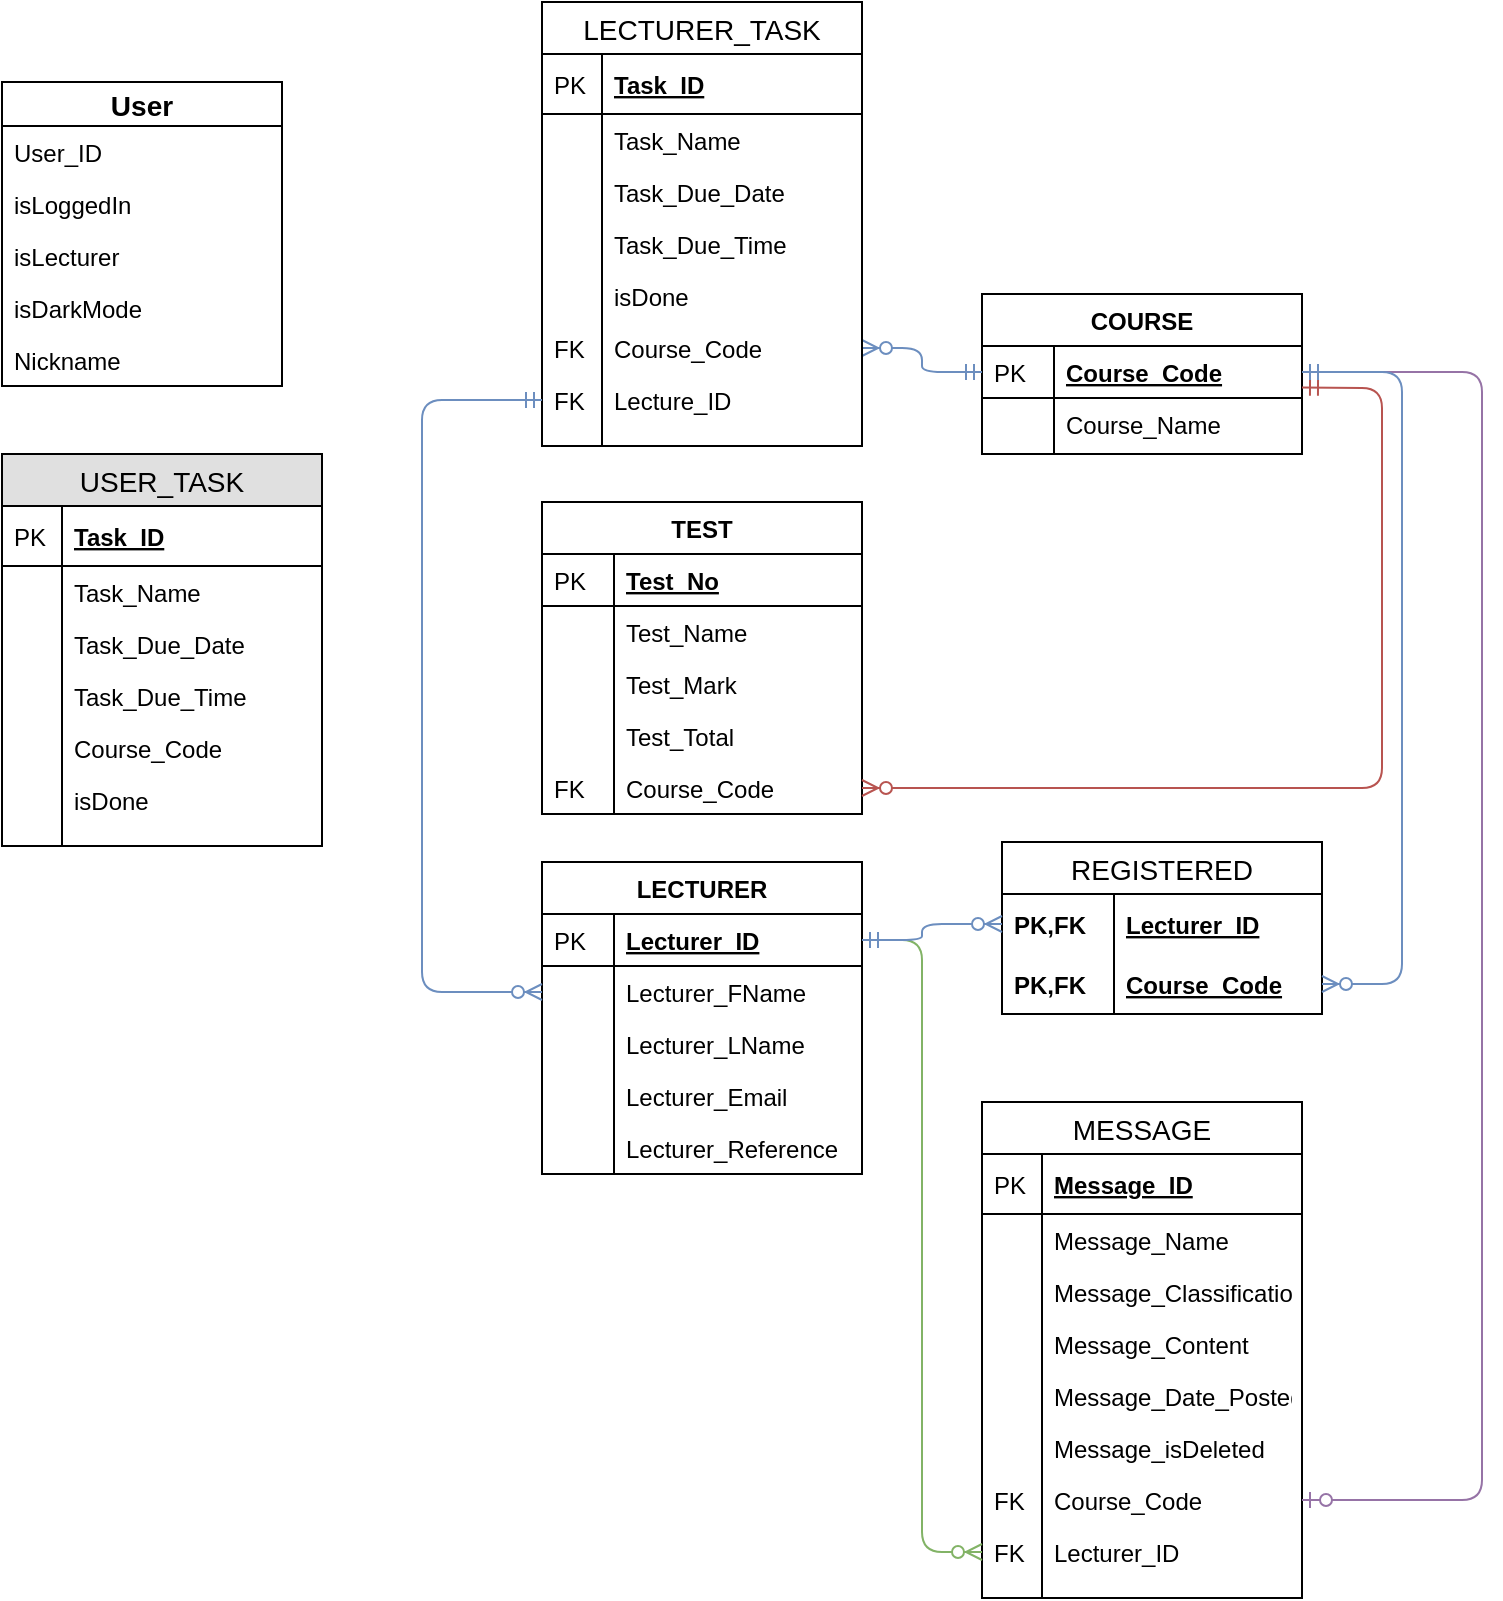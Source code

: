 <mxfile version="12.6.5" type="device"><diagram id="C5RBs43oDa-KdzZeNtuy" name="Page-1"><mxGraphModel dx="269" dy="599" grid="1" gridSize="10" guides="1" tooltips="1" connect="1" arrows="1" fold="1" page="1" pageScale="1" pageWidth="827" pageHeight="1169" math="0" shadow="0"><root><mxCell id="WIyWlLk6GJQsqaUBKTNV-0"/><mxCell id="WIyWlLk6GJQsqaUBKTNV-1" parent="WIyWlLk6GJQsqaUBKTNV-0"/><mxCell id="zkfFHV4jXpPFQw0GAbJ--51" value="LECTURER" style="swimlane;fontStyle=1;childLayout=stackLayout;horizontal=1;startSize=26;horizontalStack=0;resizeParent=1;resizeLast=0;collapsible=1;marginBottom=0;rounded=0;shadow=0;strokeWidth=1;" parent="WIyWlLk6GJQsqaUBKTNV-1" vertex="1"><mxGeometry x="310" y="480" width="160" height="156" as="geometry"><mxRectangle x="20" y="80" width="160" height="26" as="alternateBounds"/></mxGeometry></mxCell><mxCell id="zkfFHV4jXpPFQw0GAbJ--52" value="Lecturer_ID" style="shape=partialRectangle;top=0;left=0;right=0;bottom=1;align=left;verticalAlign=top;fillColor=none;spacingLeft=40;spacingRight=4;overflow=hidden;rotatable=0;points=[[0,0.5],[1,0.5]];portConstraint=eastwest;dropTarget=0;rounded=0;shadow=0;strokeWidth=1;fontStyle=5" parent="zkfFHV4jXpPFQw0GAbJ--51" vertex="1"><mxGeometry y="26" width="160" height="26" as="geometry"/></mxCell><mxCell id="zkfFHV4jXpPFQw0GAbJ--53" value="PK" style="shape=partialRectangle;top=0;left=0;bottom=0;fillColor=none;align=left;verticalAlign=top;spacingLeft=4;spacingRight=4;overflow=hidden;rotatable=0;points=[];portConstraint=eastwest;part=1;" parent="zkfFHV4jXpPFQw0GAbJ--52" vertex="1" connectable="0"><mxGeometry width="36" height="26" as="geometry"/></mxCell><mxCell id="zkfFHV4jXpPFQw0GAbJ--54" value="Lecturer_FName" style="shape=partialRectangle;top=0;left=0;right=0;bottom=0;align=left;verticalAlign=top;fillColor=none;spacingLeft=40;spacingRight=4;overflow=hidden;rotatable=0;points=[[0,0.5],[1,0.5]];portConstraint=eastwest;dropTarget=0;rounded=0;shadow=0;strokeWidth=1;" parent="zkfFHV4jXpPFQw0GAbJ--51" vertex="1"><mxGeometry y="52" width="160" height="26" as="geometry"/></mxCell><mxCell id="zkfFHV4jXpPFQw0GAbJ--55" value="" style="shape=partialRectangle;top=0;left=0;bottom=0;fillColor=none;align=left;verticalAlign=top;spacingLeft=4;spacingRight=4;overflow=hidden;rotatable=0;points=[];portConstraint=eastwest;part=1;" parent="zkfFHV4jXpPFQw0GAbJ--54" vertex="1" connectable="0"><mxGeometry width="36" height="26" as="geometry"/></mxCell><mxCell id="d9kfRZbeQBIDSx__xGoF-16" value="Lecturer_LName" style="shape=partialRectangle;top=0;left=0;right=0;bottom=0;align=left;verticalAlign=top;fillColor=none;spacingLeft=40;spacingRight=4;overflow=hidden;rotatable=0;points=[[0,0.5],[1,0.5]];portConstraint=eastwest;dropTarget=0;rounded=0;shadow=0;strokeWidth=1;" parent="zkfFHV4jXpPFQw0GAbJ--51" vertex="1"><mxGeometry y="78" width="160" height="26" as="geometry"/></mxCell><mxCell id="d9kfRZbeQBIDSx__xGoF-17" value="" style="shape=partialRectangle;top=0;left=0;bottom=0;fillColor=none;align=left;verticalAlign=top;spacingLeft=4;spacingRight=4;overflow=hidden;rotatable=0;points=[];portConstraint=eastwest;part=1;" parent="d9kfRZbeQBIDSx__xGoF-16" vertex="1" connectable="0"><mxGeometry width="36" height="26" as="geometry"/></mxCell><mxCell id="d9kfRZbeQBIDSx__xGoF-18" value="Lecturer_Email" style="shape=partialRectangle;top=0;left=0;right=0;bottom=0;align=left;verticalAlign=top;fillColor=none;spacingLeft=40;spacingRight=4;overflow=hidden;rotatable=0;points=[[0,0.5],[1,0.5]];portConstraint=eastwest;dropTarget=0;rounded=0;shadow=0;strokeWidth=1;" parent="zkfFHV4jXpPFQw0GAbJ--51" vertex="1"><mxGeometry y="104" width="160" height="26" as="geometry"/></mxCell><mxCell id="d9kfRZbeQBIDSx__xGoF-19" value="" style="shape=partialRectangle;top=0;left=0;bottom=0;fillColor=none;align=left;verticalAlign=top;spacingLeft=4;spacingRight=4;overflow=hidden;rotatable=0;points=[];portConstraint=eastwest;part=1;" parent="d9kfRZbeQBIDSx__xGoF-18" vertex="1" connectable="0"><mxGeometry width="36" height="26" as="geometry"/></mxCell><mxCell id="RBFCxRiM8_pdnVqAKKjM-17" value="Lecturer_Reference" style="shape=partialRectangle;top=0;left=0;right=0;bottom=0;align=left;verticalAlign=top;fillColor=none;spacingLeft=40;spacingRight=4;overflow=hidden;rotatable=0;points=[[0,0.5],[1,0.5]];portConstraint=eastwest;dropTarget=0;rounded=0;shadow=0;strokeWidth=1;" parent="zkfFHV4jXpPFQw0GAbJ--51" vertex="1"><mxGeometry y="130" width="160" height="26" as="geometry"/></mxCell><mxCell id="RBFCxRiM8_pdnVqAKKjM-18" value="" style="shape=partialRectangle;top=0;left=0;bottom=0;fillColor=none;align=left;verticalAlign=top;spacingLeft=4;spacingRight=4;overflow=hidden;rotatable=0;points=[];portConstraint=eastwest;part=1;" parent="RBFCxRiM8_pdnVqAKKjM-17" vertex="1" connectable="0"><mxGeometry width="36" height="26" as="geometry"/></mxCell><mxCell id="zkfFHV4jXpPFQw0GAbJ--64" value="TEST" style="swimlane;fontStyle=1;childLayout=stackLayout;horizontal=1;startSize=26;horizontalStack=0;resizeParent=1;resizeLast=0;collapsible=1;marginBottom=0;rounded=0;shadow=0;strokeWidth=1;" parent="WIyWlLk6GJQsqaUBKTNV-1" vertex="1"><mxGeometry x="310" y="300" width="160" height="156" as="geometry"><mxRectangle x="260" y="270" width="160" height="26" as="alternateBounds"/></mxGeometry></mxCell><mxCell id="zkfFHV4jXpPFQw0GAbJ--65" value="Test_No" style="shape=partialRectangle;top=0;left=0;right=0;bottom=1;align=left;verticalAlign=top;fillColor=none;spacingLeft=40;spacingRight=4;overflow=hidden;rotatable=0;points=[[0,0.5],[1,0.5]];portConstraint=eastwest;dropTarget=0;rounded=0;shadow=0;strokeWidth=1;fontStyle=5" parent="zkfFHV4jXpPFQw0GAbJ--64" vertex="1"><mxGeometry y="26" width="160" height="26" as="geometry"/></mxCell><mxCell id="zkfFHV4jXpPFQw0GAbJ--66" value="PK" style="shape=partialRectangle;top=0;left=0;bottom=0;fillColor=none;align=left;verticalAlign=top;spacingLeft=4;spacingRight=4;overflow=hidden;rotatable=0;points=[];portConstraint=eastwest;part=1;" parent="zkfFHV4jXpPFQw0GAbJ--65" vertex="1" connectable="0"><mxGeometry width="36" height="26" as="geometry"/></mxCell><mxCell id="zkfFHV4jXpPFQw0GAbJ--67" value="Test_Name" style="shape=partialRectangle;top=0;left=0;right=0;bottom=0;align=left;verticalAlign=top;fillColor=none;spacingLeft=40;spacingRight=4;overflow=hidden;rotatable=0;points=[[0,0.5],[1,0.5]];portConstraint=eastwest;dropTarget=0;rounded=0;shadow=0;strokeWidth=1;" parent="zkfFHV4jXpPFQw0GAbJ--64" vertex="1"><mxGeometry y="52" width="160" height="26" as="geometry"/></mxCell><mxCell id="zkfFHV4jXpPFQw0GAbJ--68" value="" style="shape=partialRectangle;top=0;left=0;bottom=0;fillColor=none;align=left;verticalAlign=top;spacingLeft=4;spacingRight=4;overflow=hidden;rotatable=0;points=[];portConstraint=eastwest;part=1;" parent="zkfFHV4jXpPFQw0GAbJ--67" vertex="1" connectable="0"><mxGeometry width="36" height="26" as="geometry"/></mxCell><mxCell id="d9kfRZbeQBIDSx__xGoF-4" value="Test_Mark" style="shape=partialRectangle;top=0;left=0;right=0;bottom=0;align=left;verticalAlign=top;fillColor=none;spacingLeft=40;spacingRight=4;overflow=hidden;rotatable=0;points=[[0,0.5],[1,0.5]];portConstraint=eastwest;dropTarget=0;rounded=0;shadow=0;strokeWidth=1;" parent="zkfFHV4jXpPFQw0GAbJ--64" vertex="1"><mxGeometry y="78" width="160" height="26" as="geometry"/></mxCell><mxCell id="d9kfRZbeQBIDSx__xGoF-5" value="" style="shape=partialRectangle;top=0;left=0;bottom=0;fillColor=none;align=left;verticalAlign=top;spacingLeft=4;spacingRight=4;overflow=hidden;rotatable=0;points=[];portConstraint=eastwest;part=1;" parent="d9kfRZbeQBIDSx__xGoF-4" vertex="1" connectable="0"><mxGeometry width="36" height="26" as="geometry"/></mxCell><mxCell id="d9kfRZbeQBIDSx__xGoF-12" value="Test_Total" style="shape=partialRectangle;top=0;left=0;right=0;bottom=0;align=left;verticalAlign=top;fillColor=none;spacingLeft=40;spacingRight=4;overflow=hidden;rotatable=0;points=[[0,0.5],[1,0.5]];portConstraint=eastwest;dropTarget=0;rounded=0;shadow=0;strokeWidth=1;" parent="zkfFHV4jXpPFQw0GAbJ--64" vertex="1"><mxGeometry y="104" width="160" height="26" as="geometry"/></mxCell><mxCell id="d9kfRZbeQBIDSx__xGoF-13" value="" style="shape=partialRectangle;top=0;left=0;bottom=0;fillColor=none;align=left;verticalAlign=top;spacingLeft=4;spacingRight=4;overflow=hidden;rotatable=0;points=[];portConstraint=eastwest;part=1;" parent="d9kfRZbeQBIDSx__xGoF-12" vertex="1" connectable="0"><mxGeometry width="36" height="26" as="geometry"/></mxCell><mxCell id="d9kfRZbeQBIDSx__xGoF-14" value="Course_Code" style="shape=partialRectangle;top=0;left=0;right=0;bottom=0;align=left;verticalAlign=top;fillColor=none;spacingLeft=40;spacingRight=4;overflow=hidden;rotatable=0;points=[[0,0.5],[1,0.5]];portConstraint=eastwest;dropTarget=0;rounded=0;shadow=0;strokeWidth=1;" parent="zkfFHV4jXpPFQw0GAbJ--64" vertex="1"><mxGeometry y="130" width="160" height="26" as="geometry"/></mxCell><mxCell id="d9kfRZbeQBIDSx__xGoF-15" value="FK" style="shape=partialRectangle;top=0;left=0;bottom=0;fillColor=none;align=left;verticalAlign=top;spacingLeft=4;spacingRight=4;overflow=hidden;rotatable=0;points=[];portConstraint=eastwest;part=1;" parent="d9kfRZbeQBIDSx__xGoF-14" vertex="1" connectable="0"><mxGeometry width="36" height="26" as="geometry"/></mxCell><mxCell id="d9kfRZbeQBIDSx__xGoF-20" value="COURSE" style="swimlane;fontStyle=1;childLayout=stackLayout;horizontal=1;startSize=26;horizontalStack=0;resizeParent=1;resizeLast=0;collapsible=1;marginBottom=0;rounded=0;shadow=0;strokeWidth=1;" parent="WIyWlLk6GJQsqaUBKTNV-1" vertex="1"><mxGeometry x="530" y="196" width="160" height="80" as="geometry"><mxRectangle x="20" y="80" width="160" height="26" as="alternateBounds"/></mxGeometry></mxCell><mxCell id="d9kfRZbeQBIDSx__xGoF-21" value="Course_Code" style="shape=partialRectangle;top=0;left=0;right=0;bottom=1;align=left;verticalAlign=top;fillColor=none;spacingLeft=40;spacingRight=4;overflow=hidden;rotatable=0;points=[[0,0.5],[1,0.5]];portConstraint=eastwest;dropTarget=0;rounded=0;shadow=0;strokeWidth=1;fontStyle=5" parent="d9kfRZbeQBIDSx__xGoF-20" vertex="1"><mxGeometry y="26" width="160" height="26" as="geometry"/></mxCell><mxCell id="d9kfRZbeQBIDSx__xGoF-22" value="PK" style="shape=partialRectangle;top=0;left=0;bottom=0;fillColor=none;align=left;verticalAlign=top;spacingLeft=4;spacingRight=4;overflow=hidden;rotatable=0;points=[];portConstraint=eastwest;part=1;" parent="d9kfRZbeQBIDSx__xGoF-21" vertex="1" connectable="0"><mxGeometry width="36" height="26" as="geometry"/></mxCell><mxCell id="d9kfRZbeQBIDSx__xGoF-23" value="Course_Name" style="shape=partialRectangle;top=0;left=0;right=0;bottom=0;align=left;verticalAlign=top;fillColor=none;spacingLeft=40;spacingRight=4;overflow=hidden;rotatable=0;points=[[0,0.5],[1,0.5]];portConstraint=eastwest;dropTarget=0;rounded=0;shadow=0;strokeWidth=1;" parent="d9kfRZbeQBIDSx__xGoF-20" vertex="1"><mxGeometry y="52" width="160" height="26" as="geometry"/></mxCell><mxCell id="d9kfRZbeQBIDSx__xGoF-24" value="" style="shape=partialRectangle;top=0;left=0;bottom=0;fillColor=none;align=left;verticalAlign=top;spacingLeft=4;spacingRight=4;overflow=hidden;rotatable=0;points=[];portConstraint=eastwest;part=1;" parent="d9kfRZbeQBIDSx__xGoF-23" vertex="1" connectable="0"><mxGeometry width="36" height="26" as="geometry"/></mxCell><mxCell id="d9kfRZbeQBIDSx__xGoF-29" value="" style="shape=partialRectangle;top=0;left=0;right=0;bottom=0;align=left;verticalAlign=top;fillColor=none;spacingLeft=40;spacingRight=4;overflow=hidden;rotatable=0;points=[[0,0.5],[1,0.5]];portConstraint=eastwest;dropTarget=0;rounded=0;shadow=0;strokeWidth=1;" parent="d9kfRZbeQBIDSx__xGoF-20" vertex="1"><mxGeometry y="78" width="160" height="2" as="geometry"/></mxCell><mxCell id="d9kfRZbeQBIDSx__xGoF-30" value="" style="shape=partialRectangle;top=0;left=0;bottom=0;fillColor=none;align=left;verticalAlign=top;spacingLeft=4;spacingRight=4;overflow=hidden;rotatable=0;points=[];portConstraint=eastwest;part=1;" parent="d9kfRZbeQBIDSx__xGoF-29" vertex="1" connectable="0"><mxGeometry width="36" height="2" as="geometry"/></mxCell><mxCell id="d9kfRZbeQBIDSx__xGoF-44" value="" style="fontSize=12;html=1;endArrow=ERmandOne;startArrow=ERzeroToMany;startFill=1;entryX=1;entryY=0.8;entryDx=0;entryDy=0;entryPerimeter=0;exitX=1;exitY=0.5;exitDx=0;exitDy=0;strokeWidth=1;fillColor=#f8cecc;strokeColor=#b85450;" parent="WIyWlLk6GJQsqaUBKTNV-1" source="d9kfRZbeQBIDSx__xGoF-14" target="d9kfRZbeQBIDSx__xGoF-21" edge="1"><mxGeometry width="100" height="100" relative="1" as="geometry"><mxPoint x="500" y="450" as="sourcePoint"/><mxPoint x="690" y="240" as="targetPoint"/><Array as="points"><mxPoint x="730" y="443"/><mxPoint x="730" y="243"/></Array></mxGeometry></mxCell><mxCell id="d9kfRZbeQBIDSx__xGoF-45" value="" style="edgeStyle=elbowEdgeStyle;fontSize=12;html=1;endArrow=ERmandOne;startArrow=ERzeroToMany;startFill=1;entryX=0;entryY=0.5;entryDx=0;entryDy=0;strokeWidth=1;fillColor=#dae8fc;strokeColor=#6c8ebf;exitX=1;exitY=0.5;exitDx=0;exitDy=0;" parent="WIyWlLk6GJQsqaUBKTNV-1" source="ZOMdx3OLhUOSvKhC69W_-13" target="d9kfRZbeQBIDSx__xGoF-21" edge="1"><mxGeometry width="100" height="100" relative="1" as="geometry"><mxPoint x="470" y="227" as="sourcePoint"/><mxPoint x="550" y="140" as="targetPoint"/><Array as="points"><mxPoint x="500" y="240"/></Array></mxGeometry></mxCell><mxCell id="RBFCxRiM8_pdnVqAKKjM-0" value="MESSAGE" style="swimlane;fontStyle=0;childLayout=stackLayout;horizontal=1;startSize=26;horizontalStack=0;resizeParent=1;resizeParentMax=0;resizeLast=0;collapsible=1;marginBottom=0;align=center;fontSize=14;" parent="WIyWlLk6GJQsqaUBKTNV-1" vertex="1"><mxGeometry x="530" y="600" width="160" height="248" as="geometry"/></mxCell><mxCell id="RBFCxRiM8_pdnVqAKKjM-1" value="Message_ID" style="shape=partialRectangle;top=0;left=0;right=0;bottom=1;align=left;verticalAlign=middle;fillColor=none;spacingLeft=34;spacingRight=4;overflow=hidden;rotatable=0;points=[[0,0.5],[1,0.5]];portConstraint=eastwest;dropTarget=0;fontStyle=5;fontSize=12;" parent="RBFCxRiM8_pdnVqAKKjM-0" vertex="1"><mxGeometry y="26" width="160" height="30" as="geometry"/></mxCell><mxCell id="RBFCxRiM8_pdnVqAKKjM-2" value="PK" style="shape=partialRectangle;top=0;left=0;bottom=0;fillColor=none;align=left;verticalAlign=middle;spacingLeft=4;spacingRight=4;overflow=hidden;rotatable=0;points=[];portConstraint=eastwest;part=1;fontSize=12;" parent="RBFCxRiM8_pdnVqAKKjM-1" vertex="1" connectable="0"><mxGeometry width="30" height="30" as="geometry"/></mxCell><mxCell id="RBFCxRiM8_pdnVqAKKjM-5" value="Message_Name" style="shape=partialRectangle;top=0;left=0;right=0;bottom=0;align=left;verticalAlign=top;fillColor=none;spacingLeft=34;spacingRight=4;overflow=hidden;rotatable=0;points=[[0,0.5],[1,0.5]];portConstraint=eastwest;dropTarget=0;fontSize=12;" parent="RBFCxRiM8_pdnVqAKKjM-0" vertex="1"><mxGeometry y="56" width="160" height="26" as="geometry"/></mxCell><mxCell id="RBFCxRiM8_pdnVqAKKjM-6" value="" style="shape=partialRectangle;top=0;left=0;bottom=0;fillColor=none;align=left;verticalAlign=top;spacingLeft=4;spacingRight=4;overflow=hidden;rotatable=0;points=[];portConstraint=eastwest;part=1;fontSize=12;" parent="RBFCxRiM8_pdnVqAKKjM-5" vertex="1" connectable="0"><mxGeometry width="30" height="26" as="geometry"/></mxCell><mxCell id="RBFCxRiM8_pdnVqAKKjM-9" value="Message_Classification" style="shape=partialRectangle;top=0;left=0;right=0;bottom=0;align=left;verticalAlign=top;fillColor=none;spacingLeft=34;spacingRight=4;overflow=hidden;rotatable=0;points=[[0,0.5],[1,0.5]];portConstraint=eastwest;dropTarget=0;fontSize=12;" parent="RBFCxRiM8_pdnVqAKKjM-0" vertex="1"><mxGeometry y="82" width="160" height="26" as="geometry"/></mxCell><mxCell id="RBFCxRiM8_pdnVqAKKjM-10" value="" style="shape=partialRectangle;top=0;left=0;bottom=0;fillColor=none;align=left;verticalAlign=top;spacingLeft=4;spacingRight=4;overflow=hidden;rotatable=0;points=[];portConstraint=eastwest;part=1;fontSize=12;" parent="RBFCxRiM8_pdnVqAKKjM-9" vertex="1" connectable="0"><mxGeometry width="30" height="26" as="geometry"/></mxCell><mxCell id="RBFCxRiM8_pdnVqAKKjM-7" value="Message_Content" style="shape=partialRectangle;top=0;left=0;right=0;bottom=0;align=left;verticalAlign=top;fillColor=none;spacingLeft=34;spacingRight=4;overflow=hidden;rotatable=0;points=[[0,0.5],[1,0.5]];portConstraint=eastwest;dropTarget=0;fontSize=12;" parent="RBFCxRiM8_pdnVqAKKjM-0" vertex="1"><mxGeometry y="108" width="160" height="26" as="geometry"/></mxCell><mxCell id="RBFCxRiM8_pdnVqAKKjM-8" value="" style="shape=partialRectangle;top=0;left=0;bottom=0;fillColor=none;align=left;verticalAlign=top;spacingLeft=4;spacingRight=4;overflow=hidden;rotatable=0;points=[];portConstraint=eastwest;part=1;fontSize=12;" parent="RBFCxRiM8_pdnVqAKKjM-7" vertex="1" connectable="0"><mxGeometry width="30" height="26" as="geometry"/></mxCell><mxCell id="RBFCxRiM8_pdnVqAKKjM-11" value="Message_Date_Posted" style="shape=partialRectangle;top=0;left=0;right=0;bottom=0;align=left;verticalAlign=top;fillColor=none;spacingLeft=34;spacingRight=4;overflow=hidden;rotatable=0;points=[[0,0.5],[1,0.5]];portConstraint=eastwest;dropTarget=0;fontSize=12;" parent="RBFCxRiM8_pdnVqAKKjM-0" vertex="1"><mxGeometry y="134" width="160" height="26" as="geometry"/></mxCell><mxCell id="RBFCxRiM8_pdnVqAKKjM-12" value="" style="shape=partialRectangle;top=0;left=0;bottom=0;fillColor=none;align=left;verticalAlign=top;spacingLeft=4;spacingRight=4;overflow=hidden;rotatable=0;points=[];portConstraint=eastwest;part=1;fontSize=12;" parent="RBFCxRiM8_pdnVqAKKjM-11" vertex="1" connectable="0"><mxGeometry width="30" height="26" as="geometry"/></mxCell><mxCell id="RBFCxRiM8_pdnVqAKKjM-19" value="Message_isDeleted" style="shape=partialRectangle;top=0;left=0;right=0;bottom=0;align=left;verticalAlign=top;fillColor=none;spacingLeft=34;spacingRight=4;overflow=hidden;rotatable=0;points=[[0,0.5],[1,0.5]];portConstraint=eastwest;dropTarget=0;fontSize=12;" parent="RBFCxRiM8_pdnVqAKKjM-0" vertex="1"><mxGeometry y="160" width="160" height="26" as="geometry"/></mxCell><mxCell id="RBFCxRiM8_pdnVqAKKjM-20" value="" style="shape=partialRectangle;top=0;left=0;bottom=0;fillColor=none;align=left;verticalAlign=top;spacingLeft=4;spacingRight=4;overflow=hidden;rotatable=0;points=[];portConstraint=eastwest;part=1;fontSize=12;" parent="RBFCxRiM8_pdnVqAKKjM-19" vertex="1" connectable="0"><mxGeometry width="30" height="26" as="geometry"/></mxCell><mxCell id="RBFCxRiM8_pdnVqAKKjM-3" value="Course_Code" style="shape=partialRectangle;top=0;left=0;right=0;bottom=0;align=left;verticalAlign=top;fillColor=none;spacingLeft=34;spacingRight=4;overflow=hidden;rotatable=0;points=[[0,0.5],[1,0.5]];portConstraint=eastwest;dropTarget=0;fontSize=12;" parent="RBFCxRiM8_pdnVqAKKjM-0" vertex="1"><mxGeometry y="186" width="160" height="26" as="geometry"/></mxCell><mxCell id="RBFCxRiM8_pdnVqAKKjM-4" value="FK" style="shape=partialRectangle;top=0;left=0;bottom=0;fillColor=none;align=left;verticalAlign=top;spacingLeft=4;spacingRight=4;overflow=hidden;rotatable=0;points=[];portConstraint=eastwest;part=1;fontSize=12;" parent="RBFCxRiM8_pdnVqAKKjM-3" vertex="1" connectable="0"><mxGeometry width="30" height="26" as="geometry"/></mxCell><mxCell id="RBFCxRiM8_pdnVqAKKjM-13" value="Lecturer_ID" style="shape=partialRectangle;top=0;left=0;right=0;bottom=0;align=left;verticalAlign=top;fillColor=none;spacingLeft=34;spacingRight=4;overflow=hidden;rotatable=0;points=[[0,0.5],[1,0.5]];portConstraint=eastwest;dropTarget=0;fontSize=12;" parent="RBFCxRiM8_pdnVqAKKjM-0" vertex="1"><mxGeometry y="212" width="160" height="26" as="geometry"/></mxCell><mxCell id="RBFCxRiM8_pdnVqAKKjM-14" value="FK" style="shape=partialRectangle;top=0;left=0;bottom=0;fillColor=none;align=left;verticalAlign=top;spacingLeft=4;spacingRight=4;overflow=hidden;rotatable=0;points=[];portConstraint=eastwest;part=1;fontSize=12;" parent="RBFCxRiM8_pdnVqAKKjM-13" vertex="1" connectable="0"><mxGeometry width="30" height="26" as="geometry"/></mxCell><mxCell id="RBFCxRiM8_pdnVqAKKjM-15" value="" style="shape=partialRectangle;top=0;left=0;right=0;bottom=0;align=left;verticalAlign=top;fillColor=none;spacingLeft=34;spacingRight=4;overflow=hidden;rotatable=0;points=[[0,0.5],[1,0.5]];portConstraint=eastwest;dropTarget=0;fontSize=12;" parent="RBFCxRiM8_pdnVqAKKjM-0" vertex="1"><mxGeometry y="238" width="160" height="10" as="geometry"/></mxCell><mxCell id="RBFCxRiM8_pdnVqAKKjM-16" value="" style="shape=partialRectangle;top=0;left=0;bottom=0;fillColor=none;align=left;verticalAlign=top;spacingLeft=4;spacingRight=4;overflow=hidden;rotatable=0;points=[];portConstraint=eastwest;part=1;fontSize=12;" parent="RBFCxRiM8_pdnVqAKKjM-15" vertex="1" connectable="0"><mxGeometry width="30" height="10" as="geometry"/></mxCell><mxCell id="RBFCxRiM8_pdnVqAKKjM-21" value="" style="edgeStyle=entityRelationEdgeStyle;fontSize=12;html=1;endArrow=ERzeroToMany;startArrow=ERmandOne;strokeWidth=1;fillColor=#d5e8d4;strokeColor=#82b366;" parent="WIyWlLk6GJQsqaUBKTNV-1" source="zkfFHV4jXpPFQw0GAbJ--52" target="RBFCxRiM8_pdnVqAKKjM-13" edge="1"><mxGeometry width="100" height="100" relative="1" as="geometry"><mxPoint x="80" y="740" as="sourcePoint"/><mxPoint x="180" y="640" as="targetPoint"/></mxGeometry></mxCell><mxCell id="d9kfRZbeQBIDSx__xGoF-31" value="User" style="swimlane;fontStyle=1;childLayout=stackLayout;horizontal=1;startSize=22;fillColor=none;horizontalStack=0;resizeParent=1;resizeParentMax=0;resizeLast=0;collapsible=1;marginBottom=0;swimlaneFillColor=#ffffff;align=center;fontSize=14;" parent="WIyWlLk6GJQsqaUBKTNV-1" vertex="1"><mxGeometry x="40" y="90" width="140" height="152" as="geometry"/></mxCell><mxCell id="ZOMdx3OLhUOSvKhC69W_-37" value="User_ID" style="text;strokeColor=none;fillColor=none;spacingLeft=4;spacingRight=4;overflow=hidden;rotatable=0;points=[[0,0.5],[1,0.5]];portConstraint=eastwest;fontSize=12;" parent="d9kfRZbeQBIDSx__xGoF-31" vertex="1"><mxGeometry y="22" width="140" height="26" as="geometry"/></mxCell><mxCell id="d9kfRZbeQBIDSx__xGoF-32" value="isLoggedIn" style="text;strokeColor=none;fillColor=none;spacingLeft=4;spacingRight=4;overflow=hidden;rotatable=0;points=[[0,0.5],[1,0.5]];portConstraint=eastwest;fontSize=12;" parent="d9kfRZbeQBIDSx__xGoF-31" vertex="1"><mxGeometry y="48" width="140" height="26" as="geometry"/></mxCell><mxCell id="d9kfRZbeQBIDSx__xGoF-34" value="isLecturer" style="text;strokeColor=none;fillColor=none;spacingLeft=4;spacingRight=4;overflow=hidden;rotatable=0;points=[[0,0.5],[1,0.5]];portConstraint=eastwest;fontSize=12;" parent="d9kfRZbeQBIDSx__xGoF-31" vertex="1"><mxGeometry y="74" width="140" height="26" as="geometry"/></mxCell><mxCell id="d9kfRZbeQBIDSx__xGoF-33" value="isDarkMode" style="text;strokeColor=none;fillColor=none;spacingLeft=4;spacingRight=4;overflow=hidden;rotatable=0;points=[[0,0.5],[1,0.5]];portConstraint=eastwest;fontSize=12;" parent="d9kfRZbeQBIDSx__xGoF-31" vertex="1"><mxGeometry y="100" width="140" height="26" as="geometry"/></mxCell><mxCell id="d9kfRZbeQBIDSx__xGoF-39" value="Nickname&#10;" style="text;strokeColor=none;fillColor=none;spacingLeft=4;spacingRight=4;overflow=hidden;rotatable=0;points=[[0,0.5],[1,0.5]];portConstraint=eastwest;fontSize=12;" parent="d9kfRZbeQBIDSx__xGoF-31" vertex="1"><mxGeometry y="126" width="140" height="26" as="geometry"/></mxCell><mxCell id="ERZ5EZN7ookgs-viJ0ik-0" value="" style="fontSize=12;html=1;endArrow=ERzeroToOne;startArrow=ERmandOne;strokeWidth=1;fillColor=#e1d5e7;strokeColor=#9673a6;exitX=1;exitY=0.5;exitDx=0;exitDy=0;entryX=1;entryY=0.5;entryDx=0;entryDy=0;" parent="WIyWlLk6GJQsqaUBKTNV-1" source="d9kfRZbeQBIDSx__xGoF-21" target="RBFCxRiM8_pdnVqAKKjM-3" edge="1"><mxGeometry width="100" height="100" relative="1" as="geometry"><mxPoint x="700" y="240" as="sourcePoint"/><mxPoint x="700" y="715" as="targetPoint"/><Array as="points"><mxPoint x="780" y="235"/><mxPoint x="780" y="799"/></Array></mxGeometry></mxCell><mxCell id="ZOMdx3OLhUOSvKhC69W_-6" value="LECTURER_TASK" style="swimlane;fontStyle=0;childLayout=stackLayout;horizontal=1;startSize=26;horizontalStack=0;resizeParent=1;resizeParentMax=0;resizeLast=0;collapsible=1;marginBottom=0;align=center;fontSize=14;" parent="WIyWlLk6GJQsqaUBKTNV-1" vertex="1"><mxGeometry x="310" y="50" width="160" height="222" as="geometry"/></mxCell><mxCell id="ZOMdx3OLhUOSvKhC69W_-7" value="Task_ID" style="shape=partialRectangle;top=0;left=0;right=0;bottom=1;align=left;verticalAlign=middle;fillColor=none;spacingLeft=34;spacingRight=4;overflow=hidden;rotatable=0;points=[[0,0.5],[1,0.5]];portConstraint=eastwest;dropTarget=0;fontStyle=5;fontSize=12;" parent="ZOMdx3OLhUOSvKhC69W_-6" vertex="1"><mxGeometry y="26" width="160" height="30" as="geometry"/></mxCell><mxCell id="ZOMdx3OLhUOSvKhC69W_-8" value="PK" style="shape=partialRectangle;top=0;left=0;bottom=0;fillColor=none;align=left;verticalAlign=middle;spacingLeft=4;spacingRight=4;overflow=hidden;rotatable=0;points=[];portConstraint=eastwest;part=1;fontSize=12;" parent="ZOMdx3OLhUOSvKhC69W_-7" vertex="1" connectable="0"><mxGeometry width="30" height="30" as="geometry"/></mxCell><mxCell id="ZOMdx3OLhUOSvKhC69W_-9" value="Task_Name" style="shape=partialRectangle;top=0;left=0;right=0;bottom=0;align=left;verticalAlign=top;fillColor=none;spacingLeft=34;spacingRight=4;overflow=hidden;rotatable=0;points=[[0,0.5],[1,0.5]];portConstraint=eastwest;dropTarget=0;fontSize=12;" parent="ZOMdx3OLhUOSvKhC69W_-6" vertex="1"><mxGeometry y="56" width="160" height="26" as="geometry"/></mxCell><mxCell id="ZOMdx3OLhUOSvKhC69W_-10" value="" style="shape=partialRectangle;top=0;left=0;bottom=0;fillColor=none;align=left;verticalAlign=top;spacingLeft=4;spacingRight=4;overflow=hidden;rotatable=0;points=[];portConstraint=eastwest;part=1;fontSize=12;" parent="ZOMdx3OLhUOSvKhC69W_-9" vertex="1" connectable="0"><mxGeometry width="30" height="26" as="geometry"/></mxCell><mxCell id="ZOMdx3OLhUOSvKhC69W_-11" value="Task_Due_Date" style="shape=partialRectangle;top=0;left=0;right=0;bottom=0;align=left;verticalAlign=top;fillColor=none;spacingLeft=34;spacingRight=4;overflow=hidden;rotatable=0;points=[[0,0.5],[1,0.5]];portConstraint=eastwest;dropTarget=0;fontSize=12;" parent="ZOMdx3OLhUOSvKhC69W_-6" vertex="1"><mxGeometry y="82" width="160" height="26" as="geometry"/></mxCell><mxCell id="ZOMdx3OLhUOSvKhC69W_-12" value="" style="shape=partialRectangle;top=0;left=0;bottom=0;fillColor=none;align=left;verticalAlign=top;spacingLeft=4;spacingRight=4;overflow=hidden;rotatable=0;points=[];portConstraint=eastwest;part=1;fontSize=12;" parent="ZOMdx3OLhUOSvKhC69W_-11" vertex="1" connectable="0"><mxGeometry width="30" height="26" as="geometry"/></mxCell><mxCell id="9NxzZ644toMuF727c-_A-5" value="Task_Due_Time" style="shape=partialRectangle;top=0;left=0;right=0;bottom=0;align=left;verticalAlign=top;fillColor=none;spacingLeft=34;spacingRight=4;overflow=hidden;rotatable=0;points=[[0,0.5],[1,0.5]];portConstraint=eastwest;dropTarget=0;fontSize=12;" parent="ZOMdx3OLhUOSvKhC69W_-6" vertex="1"><mxGeometry y="108" width="160" height="26" as="geometry"/></mxCell><mxCell id="9NxzZ644toMuF727c-_A-6" value="" style="shape=partialRectangle;top=0;left=0;bottom=0;fillColor=none;align=left;verticalAlign=top;spacingLeft=4;spacingRight=4;overflow=hidden;rotatable=0;points=[];portConstraint=eastwest;part=1;fontSize=12;" parent="9NxzZ644toMuF727c-_A-5" vertex="1" connectable="0"><mxGeometry width="30" height="26" as="geometry"/></mxCell><mxCell id="9NxzZ644toMuF727c-_A-0" value="isDone" style="shape=partialRectangle;top=0;left=0;right=0;bottom=0;align=left;verticalAlign=top;fillColor=none;spacingLeft=34;spacingRight=4;overflow=hidden;rotatable=0;points=[[0,0.5],[1,0.5]];portConstraint=eastwest;dropTarget=0;fontSize=12;" parent="ZOMdx3OLhUOSvKhC69W_-6" vertex="1"><mxGeometry y="134" width="160" height="26" as="geometry"/></mxCell><mxCell id="9NxzZ644toMuF727c-_A-1" value="" style="shape=partialRectangle;top=0;left=0;bottom=0;fillColor=none;align=left;verticalAlign=top;spacingLeft=4;spacingRight=4;overflow=hidden;rotatable=0;points=[];portConstraint=eastwest;part=1;fontSize=12;" parent="9NxzZ644toMuF727c-_A-0" vertex="1" connectable="0"><mxGeometry width="30" height="26" as="geometry"/></mxCell><mxCell id="ZOMdx3OLhUOSvKhC69W_-13" value="Course_Code" style="shape=partialRectangle;top=0;left=0;right=0;bottom=0;align=left;verticalAlign=top;fillColor=none;spacingLeft=34;spacingRight=4;overflow=hidden;rotatable=0;points=[[0,0.5],[1,0.5]];portConstraint=eastwest;dropTarget=0;fontSize=12;" parent="ZOMdx3OLhUOSvKhC69W_-6" vertex="1"><mxGeometry y="160" width="160" height="26" as="geometry"/></mxCell><mxCell id="ZOMdx3OLhUOSvKhC69W_-14" value="FK" style="shape=partialRectangle;top=0;left=0;bottom=0;fillColor=none;align=left;verticalAlign=top;spacingLeft=4;spacingRight=4;overflow=hidden;rotatable=0;points=[];portConstraint=eastwest;part=1;fontSize=12;" parent="ZOMdx3OLhUOSvKhC69W_-13" vertex="1" connectable="0"><mxGeometry width="30" height="26" as="geometry"/></mxCell><mxCell id="ZOMdx3OLhUOSvKhC69W_-15" value="Lecture_ID" style="shape=partialRectangle;top=0;left=0;right=0;bottom=0;align=left;verticalAlign=top;fillColor=none;spacingLeft=34;spacingRight=4;overflow=hidden;rotatable=0;points=[[0,0.5],[1,0.5]];portConstraint=eastwest;dropTarget=0;fontSize=12;" parent="ZOMdx3OLhUOSvKhC69W_-6" vertex="1"><mxGeometry y="186" width="160" height="26" as="geometry"/></mxCell><mxCell id="ZOMdx3OLhUOSvKhC69W_-16" value="FK" style="shape=partialRectangle;top=0;left=0;bottom=0;fillColor=none;align=left;verticalAlign=top;spacingLeft=4;spacingRight=4;overflow=hidden;rotatable=0;points=[];portConstraint=eastwest;part=1;fontSize=12;" parent="ZOMdx3OLhUOSvKhC69W_-15" vertex="1" connectable="0"><mxGeometry width="30" height="26" as="geometry"/></mxCell><mxCell id="ZOMdx3OLhUOSvKhC69W_-17" value="" style="shape=partialRectangle;top=0;left=0;right=0;bottom=0;align=left;verticalAlign=top;fillColor=none;spacingLeft=34;spacingRight=4;overflow=hidden;rotatable=0;points=[[0,0.5],[1,0.5]];portConstraint=eastwest;dropTarget=0;fontSize=12;" parent="ZOMdx3OLhUOSvKhC69W_-6" vertex="1"><mxGeometry y="212" width="160" height="10" as="geometry"/></mxCell><mxCell id="ZOMdx3OLhUOSvKhC69W_-18" value="" style="shape=partialRectangle;top=0;left=0;bottom=0;fillColor=none;align=left;verticalAlign=top;spacingLeft=4;spacingRight=4;overflow=hidden;rotatable=0;points=[];portConstraint=eastwest;part=1;fontSize=12;" parent="ZOMdx3OLhUOSvKhC69W_-17" vertex="1" connectable="0"><mxGeometry width="30" height="10" as="geometry"/></mxCell><mxCell id="ZOMdx3OLhUOSvKhC69W_-20" value="" style="edgeStyle=elbowEdgeStyle;fontSize=12;html=1;endArrow=ERmandOne;startArrow=ERzeroToMany;startFill=1;strokeWidth=1;fillColor=#dae8fc;strokeColor=#6c8ebf;exitX=0;exitY=0.5;exitDx=0;exitDy=0;entryX=0;entryY=0.5;entryDx=0;entryDy=0;" parent="WIyWlLk6GJQsqaUBKTNV-1" source="zkfFHV4jXpPFQw0GAbJ--54" target="ZOMdx3OLhUOSvKhC69W_-15" edge="1"><mxGeometry width="100" height="100" relative="1" as="geometry"><mxPoint x="220" y="450" as="sourcePoint"/><mxPoint x="230" y="540" as="targetPoint"/><Array as="points"><mxPoint x="250" y="440"/></Array></mxGeometry></mxCell><mxCell id="ZOMdx3OLhUOSvKhC69W_-26" value="USER_TASK" style="swimlane;fontStyle=0;childLayout=stackLayout;horizontal=1;startSize=26;fillColor=#e0e0e0;horizontalStack=0;resizeParent=1;resizeParentMax=0;resizeLast=0;collapsible=1;marginBottom=0;swimlaneFillColor=#ffffff;align=center;fontSize=14;strokeColor=#000000;" parent="WIyWlLk6GJQsqaUBKTNV-1" vertex="1"><mxGeometry x="40" y="276" width="160" height="196" as="geometry"/></mxCell><mxCell id="ZOMdx3OLhUOSvKhC69W_-27" value="Task_ID" style="shape=partialRectangle;top=0;left=0;right=0;bottom=1;align=left;verticalAlign=middle;fillColor=none;spacingLeft=34;spacingRight=4;overflow=hidden;rotatable=0;points=[[0,0.5],[1,0.5]];portConstraint=eastwest;dropTarget=0;fontStyle=5;fontSize=12;" parent="ZOMdx3OLhUOSvKhC69W_-26" vertex="1"><mxGeometry y="26" width="160" height="30" as="geometry"/></mxCell><mxCell id="ZOMdx3OLhUOSvKhC69W_-28" value="PK" style="shape=partialRectangle;top=0;left=0;bottom=0;fillColor=none;align=left;verticalAlign=middle;spacingLeft=4;spacingRight=4;overflow=hidden;rotatable=0;points=[];portConstraint=eastwest;part=1;fontSize=12;" parent="ZOMdx3OLhUOSvKhC69W_-27" vertex="1" connectable="0"><mxGeometry width="30" height="30" as="geometry"/></mxCell><mxCell id="ZOMdx3OLhUOSvKhC69W_-29" value="Task_Name" style="shape=partialRectangle;top=0;left=0;right=0;bottom=0;align=left;verticalAlign=top;fillColor=none;spacingLeft=34;spacingRight=4;overflow=hidden;rotatable=0;points=[[0,0.5],[1,0.5]];portConstraint=eastwest;dropTarget=0;fontSize=12;" parent="ZOMdx3OLhUOSvKhC69W_-26" vertex="1"><mxGeometry y="56" width="160" height="26" as="geometry"/></mxCell><mxCell id="ZOMdx3OLhUOSvKhC69W_-30" value="" style="shape=partialRectangle;top=0;left=0;bottom=0;fillColor=none;align=left;verticalAlign=top;spacingLeft=4;spacingRight=4;overflow=hidden;rotatable=0;points=[];portConstraint=eastwest;part=1;fontSize=12;" parent="ZOMdx3OLhUOSvKhC69W_-29" vertex="1" connectable="0"><mxGeometry width="30" height="26" as="geometry"/></mxCell><mxCell id="ZOMdx3OLhUOSvKhC69W_-31" value="Task_Due_Date" style="shape=partialRectangle;top=0;left=0;right=0;bottom=0;align=left;verticalAlign=top;fillColor=none;spacingLeft=34;spacingRight=4;overflow=hidden;rotatable=0;points=[[0,0.5],[1,0.5]];portConstraint=eastwest;dropTarget=0;fontSize=12;" parent="ZOMdx3OLhUOSvKhC69W_-26" vertex="1"><mxGeometry y="82" width="160" height="26" as="geometry"/></mxCell><mxCell id="ZOMdx3OLhUOSvKhC69W_-32" value="" style="shape=partialRectangle;top=0;left=0;bottom=0;fillColor=none;align=left;verticalAlign=top;spacingLeft=4;spacingRight=4;overflow=hidden;rotatable=0;points=[];portConstraint=eastwest;part=1;fontSize=12;" parent="ZOMdx3OLhUOSvKhC69W_-31" vertex="1" connectable="0"><mxGeometry width="30" height="26" as="geometry"/></mxCell><mxCell id="ywJILP9M9Q7USOdDs6eh-0" value="Task_Due_Time&#10;" style="shape=partialRectangle;top=0;left=0;right=0;bottom=0;align=left;verticalAlign=top;fillColor=none;spacingLeft=34;spacingRight=4;overflow=hidden;rotatable=0;points=[[0,0.5],[1,0.5]];portConstraint=eastwest;dropTarget=0;fontSize=12;" parent="ZOMdx3OLhUOSvKhC69W_-26" vertex="1"><mxGeometry y="108" width="160" height="26" as="geometry"/></mxCell><mxCell id="ywJILP9M9Q7USOdDs6eh-1" value="" style="shape=partialRectangle;top=0;left=0;bottom=0;fillColor=none;align=left;verticalAlign=top;spacingLeft=4;spacingRight=4;overflow=hidden;rotatable=0;points=[];portConstraint=eastwest;part=1;fontSize=12;" parent="ywJILP9M9Q7USOdDs6eh-0" vertex="1" connectable="0"><mxGeometry width="30" height="26" as="geometry"/></mxCell><mxCell id="JPJ_dgDmHzzovcnC1AYY-0" value="Course_Code&#10;" style="shape=partialRectangle;top=0;left=0;right=0;bottom=0;align=left;verticalAlign=top;fillColor=none;spacingLeft=34;spacingRight=4;overflow=hidden;rotatable=0;points=[[0,0.5],[1,0.5]];portConstraint=eastwest;dropTarget=0;fontSize=12;" vertex="1" parent="ZOMdx3OLhUOSvKhC69W_-26"><mxGeometry y="134" width="160" height="26" as="geometry"/></mxCell><mxCell id="JPJ_dgDmHzzovcnC1AYY-1" value="" style="shape=partialRectangle;top=0;left=0;bottom=0;fillColor=none;align=left;verticalAlign=top;spacingLeft=4;spacingRight=4;overflow=hidden;rotatable=0;points=[];portConstraint=eastwest;part=1;fontSize=12;" vertex="1" connectable="0" parent="JPJ_dgDmHzzovcnC1AYY-0"><mxGeometry width="30" height="26" as="geometry"/></mxCell><mxCell id="9NxzZ644toMuF727c-_A-2" value="isDone" style="shape=partialRectangle;top=0;left=0;right=0;bottom=0;align=left;verticalAlign=top;fillColor=none;spacingLeft=34;spacingRight=4;overflow=hidden;rotatable=0;points=[[0,0.5],[1,0.5]];portConstraint=eastwest;dropTarget=0;fontSize=12;" parent="ZOMdx3OLhUOSvKhC69W_-26" vertex="1"><mxGeometry y="160" width="160" height="26" as="geometry"/></mxCell><mxCell id="9NxzZ644toMuF727c-_A-3" value="" style="shape=partialRectangle;top=0;left=0;bottom=0;fillColor=none;align=left;verticalAlign=top;spacingLeft=4;spacingRight=4;overflow=hidden;rotatable=0;points=[];portConstraint=eastwest;part=1;fontSize=12;" parent="9NxzZ644toMuF727c-_A-2" vertex="1" connectable="0"><mxGeometry width="30" height="26" as="geometry"/></mxCell><mxCell id="ZOMdx3OLhUOSvKhC69W_-35" value="" style="shape=partialRectangle;top=0;left=0;right=0;bottom=0;align=left;verticalAlign=top;fillColor=none;spacingLeft=34;spacingRight=4;overflow=hidden;rotatable=0;points=[[0,0.5],[1,0.5]];portConstraint=eastwest;dropTarget=0;fontSize=12;" parent="ZOMdx3OLhUOSvKhC69W_-26" vertex="1"><mxGeometry y="186" width="160" height="10" as="geometry"/></mxCell><mxCell id="ZOMdx3OLhUOSvKhC69W_-36" value="" style="shape=partialRectangle;top=0;left=0;bottom=0;fillColor=none;align=left;verticalAlign=top;spacingLeft=4;spacingRight=4;overflow=hidden;rotatable=0;points=[];portConstraint=eastwest;part=1;fontSize=12;" parent="ZOMdx3OLhUOSvKhC69W_-35" vertex="1" connectable="0"><mxGeometry width="30" height="10" as="geometry"/></mxCell><mxCell id="mPIkDctYDPMObvop6eio-11" value="REGISTERED" style="swimlane;fontStyle=0;childLayout=stackLayout;horizontal=1;startSize=26;horizontalStack=0;resizeParent=1;resizeParentMax=0;resizeLast=0;collapsible=1;marginBottom=0;align=center;fontSize=14;" parent="WIyWlLk6GJQsqaUBKTNV-1" vertex="1"><mxGeometry x="540" y="470" width="160" height="86" as="geometry"/></mxCell><mxCell id="mPIkDctYDPMObvop6eio-12" value="Lecturer_ID" style="shape=partialRectangle;top=0;left=0;right=0;bottom=0;align=left;verticalAlign=middle;fillColor=none;spacingLeft=60;spacingRight=4;overflow=hidden;rotatable=0;points=[[0,0.5],[1,0.5]];portConstraint=eastwest;dropTarget=0;fontStyle=5;fontSize=12;" parent="mPIkDctYDPMObvop6eio-11" vertex="1"><mxGeometry y="26" width="160" height="30" as="geometry"/></mxCell><mxCell id="mPIkDctYDPMObvop6eio-13" value="PK,FK" style="shape=partialRectangle;fontStyle=1;top=0;left=0;bottom=0;fillColor=none;align=left;verticalAlign=middle;spacingLeft=4;spacingRight=4;overflow=hidden;rotatable=0;points=[];portConstraint=eastwest;part=1;fontSize=12;" parent="mPIkDctYDPMObvop6eio-12" vertex="1" connectable="0"><mxGeometry width="56" height="30" as="geometry"/></mxCell><mxCell id="mPIkDctYDPMObvop6eio-14" value="Course_Code" style="shape=partialRectangle;top=0;left=0;right=0;bottom=1;align=left;verticalAlign=middle;fillColor=none;spacingLeft=60;spacingRight=4;overflow=hidden;rotatable=0;points=[[0,0.5],[1,0.5]];portConstraint=eastwest;dropTarget=0;fontStyle=5;fontSize=12;" parent="mPIkDctYDPMObvop6eio-11" vertex="1"><mxGeometry y="56" width="160" height="30" as="geometry"/></mxCell><mxCell id="mPIkDctYDPMObvop6eio-15" value="PK,FK" style="shape=partialRectangle;fontStyle=1;top=0;left=0;bottom=0;fillColor=none;align=left;verticalAlign=middle;spacingLeft=4;spacingRight=4;overflow=hidden;rotatable=0;points=[];portConstraint=eastwest;part=1;fontSize=12;" parent="mPIkDctYDPMObvop6eio-14" vertex="1" connectable="0"><mxGeometry width="56" height="30" as="geometry"/></mxCell><mxCell id="mPIkDctYDPMObvop6eio-16" value="" style="edgeStyle=elbowEdgeStyle;fontSize=12;html=1;endArrow=ERmandOne;startArrow=ERzeroToMany;startFill=1;strokeWidth=1;fillColor=#dae8fc;strokeColor=#6c8ebf;exitX=0;exitY=0.5;exitDx=0;exitDy=0;entryX=1;entryY=0.5;entryDx=0;entryDy=0;" parent="WIyWlLk6GJQsqaUBKTNV-1" source="mPIkDctYDPMObvop6eio-12" target="zkfFHV4jXpPFQw0GAbJ--52" edge="1"><mxGeometry width="100" height="100" relative="1" as="geometry"><mxPoint x="270" y="635" as="sourcePoint"/><mxPoint x="460" y="570" as="targetPoint"/><Array as="points"><mxPoint x="500" y="520"/></Array></mxGeometry></mxCell><mxCell id="mPIkDctYDPMObvop6eio-17" value="" style="edgeStyle=elbowEdgeStyle;fontSize=12;html=1;endArrow=ERmandOne;startArrow=ERzeroToMany;startFill=1;strokeWidth=1;fillColor=#dae8fc;strokeColor=#6c8ebf;exitX=1;exitY=0.5;exitDx=0;exitDy=0;entryX=1;entryY=0.5;entryDx=0;entryDy=0;" parent="WIyWlLk6GJQsqaUBKTNV-1" source="mPIkDctYDPMObvop6eio-14" target="d9kfRZbeQBIDSx__xGoF-21" edge="1"><mxGeometry width="100" height="100" relative="1" as="geometry"><mxPoint x="550" y="521" as="sourcePoint"/><mxPoint x="480" y="529" as="targetPoint"/><Array as="points"><mxPoint x="740" y="400"/></Array></mxGeometry></mxCell></root></mxGraphModel></diagram></mxfile>